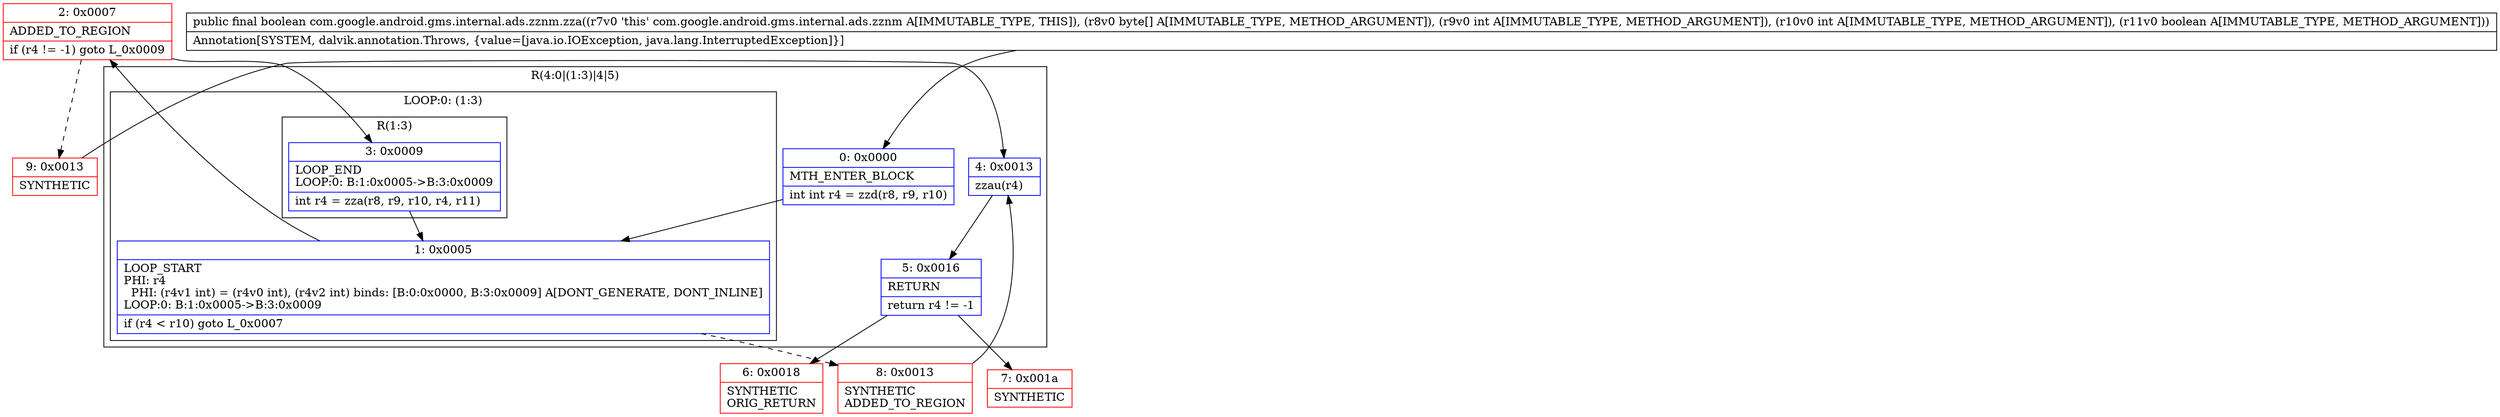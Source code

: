 digraph "CFG forcom.google.android.gms.internal.ads.zznm.zza([BIIZ)Z" {
subgraph cluster_Region_425627868 {
label = "R(4:0|(1:3)|4|5)";
node [shape=record,color=blue];
Node_0 [shape=record,label="{0\:\ 0x0000|MTH_ENTER_BLOCK\l|int int r4 = zzd(r8, r9, r10)\l}"];
subgraph cluster_LoopRegion_2013570379 {
label = "LOOP:0: (1:3)";
node [shape=record,color=blue];
Node_1 [shape=record,label="{1\:\ 0x0005|LOOP_START\lPHI: r4 \l  PHI: (r4v1 int) = (r4v0 int), (r4v2 int) binds: [B:0:0x0000, B:3:0x0009] A[DONT_GENERATE, DONT_INLINE]\lLOOP:0: B:1:0x0005\-\>B:3:0x0009\l|if (r4 \< r10) goto L_0x0007\l}"];
subgraph cluster_Region_1183475488 {
label = "R(1:3)";
node [shape=record,color=blue];
Node_3 [shape=record,label="{3\:\ 0x0009|LOOP_END\lLOOP:0: B:1:0x0005\-\>B:3:0x0009\l|int r4 = zza(r8, r9, r10, r4, r11)\l}"];
}
}
Node_4 [shape=record,label="{4\:\ 0x0013|zzau(r4)\l}"];
Node_5 [shape=record,label="{5\:\ 0x0016|RETURN\l|return r4 != \-1\l}"];
}
Node_2 [shape=record,color=red,label="{2\:\ 0x0007|ADDED_TO_REGION\l|if (r4 != \-1) goto L_0x0009\l}"];
Node_6 [shape=record,color=red,label="{6\:\ 0x0018|SYNTHETIC\lORIG_RETURN\l}"];
Node_7 [shape=record,color=red,label="{7\:\ 0x001a|SYNTHETIC\l}"];
Node_8 [shape=record,color=red,label="{8\:\ 0x0013|SYNTHETIC\lADDED_TO_REGION\l}"];
Node_9 [shape=record,color=red,label="{9\:\ 0x0013|SYNTHETIC\l}"];
MethodNode[shape=record,label="{public final boolean com.google.android.gms.internal.ads.zznm.zza((r7v0 'this' com.google.android.gms.internal.ads.zznm A[IMMUTABLE_TYPE, THIS]), (r8v0 byte[] A[IMMUTABLE_TYPE, METHOD_ARGUMENT]), (r9v0 int A[IMMUTABLE_TYPE, METHOD_ARGUMENT]), (r10v0 int A[IMMUTABLE_TYPE, METHOD_ARGUMENT]), (r11v0 boolean A[IMMUTABLE_TYPE, METHOD_ARGUMENT]))  | Annotation[SYSTEM, dalvik.annotation.Throws, \{value=[java.io.IOException, java.lang.InterruptedException]\}]\l}"];
MethodNode -> Node_0;
Node_0 -> Node_1;
Node_1 -> Node_2;
Node_1 -> Node_8[style=dashed];
Node_3 -> Node_1;
Node_4 -> Node_5;
Node_5 -> Node_6;
Node_5 -> Node_7;
Node_2 -> Node_3;
Node_2 -> Node_9[style=dashed];
Node_8 -> Node_4;
Node_9 -> Node_4;
}

